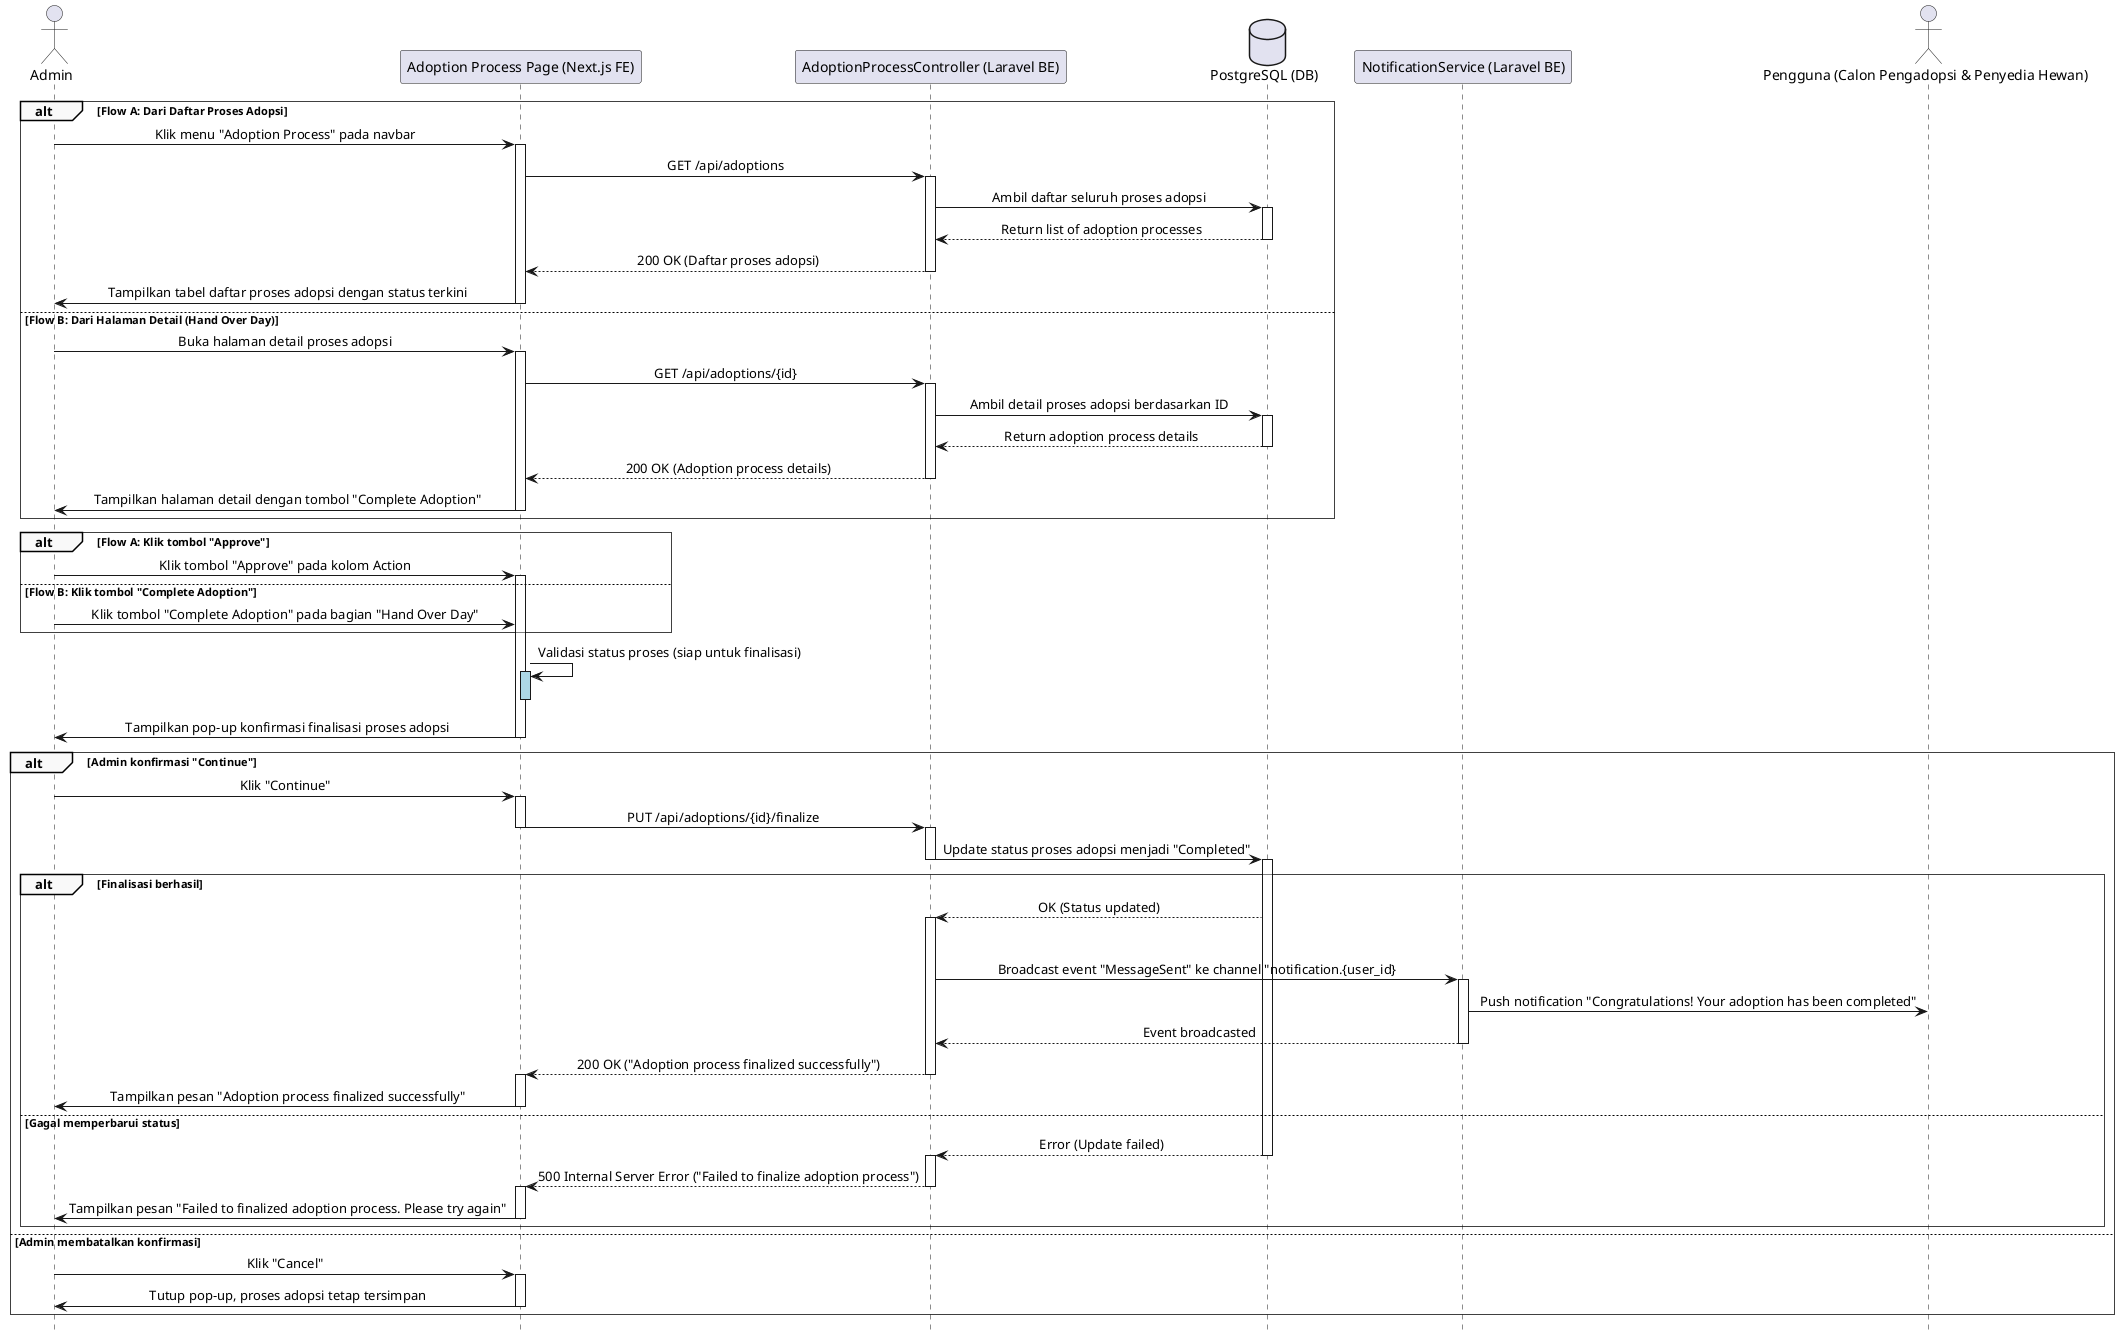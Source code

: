 @startuml
' === Styling ===
skinparam sequence {
    LifelineFooterStrategy none
    MessageAlign center
    ArrowThickness 1
    ParticipantPadding 20
    GroupBorderThickness 0.5
    GroupBackgroundColor #F9F9F9
}
hide footbox

' === Participants ===
actor Admin
participant "Adoption Process Page (Next.js FE)" as FE
participant "AdoptionProcessController (Laravel BE)" as BE
database "PostgreSQL (DB)" as DB
participant "NotificationService (Laravel BE)" as NS
actor "Pengguna (Calon Pengadopsi & Penyedia Hewan)" as FE_Adopter

' === Akses Data Proses Adopsi ===
    alt Flow A: Dari Daftar Proses Adopsi
        Admin -> FE: Klik menu "Adoption Process" pada navbar
        activate FE
        FE -> BE: GET /api/adoptions
        activate BE
        BE -> DB: Ambil daftar seluruh proses adopsi
        activate DB
        DB --> BE: Return list of adoption processes
        deactivate DB
        BE --> FE: 200 OK (Daftar proses adopsi)
        deactivate BE
        FE -> Admin: Tampilkan tabel daftar proses adopsi dengan status terkini
        deactivate FE

    else Flow B: Dari Halaman Detail (Hand Over Day)
        Admin -> FE: Buka halaman detail proses adopsi
        activate FE
        FE -> BE: GET /api/adoptions/{id}
        activate BE
        BE -> DB: Ambil detail proses adopsi berdasarkan ID
        activate DB
        DB --> BE: Return adoption process details
        deactivate DB
        BE --> FE: 200 OK (Adoption process details)
        deactivate BE
        FE -> Admin: Tampilkan halaman detail dengan tombol "Complete Adoption"
        deactivate FE
    end

' === Proses Finalisasi (Sama untuk Flow A & B) ===
    alt Flow A: Klik tombol "Approve"
        Admin -> FE: Klik tombol "Approve" pada kolom Action
        activate FE
    else Flow B: Klik tombol "Complete Adoption"
        Admin -> FE: Klik tombol "Complete Adoption" pada bagian "Hand Over Day"
    end

    activate FE

    ' === Validasi di frontend ===
    FE -> FE: Validasi status proses (siap untuk finalisasi)
    activate FE #LightBlue
    deactivate FE #LightBlue

    FE -> Admin: Tampilkan pop-up konfirmasi finalisasi proses adopsi
    deactivate FE

    alt Admin konfirmasi "Continue"
        Admin -> FE: Klik "Continue"
        activate FE
        FE -> BE: PUT /api/adoptions/{id}/finalize
        deactivate FE
        activate BE
        BE -> DB: Update status proses adopsi menjadi "Completed"
        deactivate BE
        activate DB

        alt Finalisasi berhasil
            DB --> BE: OK (Status updated)
            activate BE

            deactivate FE

            ' === Kirim notifikasi ke pihak terkait ===
            BE -> NS: Broadcast event "MessageSent" ke channel "notification.{user_id}
            activate NS
            NS -> FE_Adopter: Push notification "Congratulations! Your adoption has been completed"
            NS --> BE: Event broadcasted
            deactivate NS
            BE --> FE: 200 OK ("Adoption process finalized successfully")
            deactivate BE
            activate FE
            FE -> Admin: Tampilkan pesan "Adoption process finalized successfully"
            deactivate FE
        else Gagal memperbarui status
            DB --> BE: Error (Update failed)
            deactivate DB
            activate BE
            BE --> FE: 500 Internal Server Error ("Failed to finalize adoption process")
            deactivate BE
            activate FE
            FE -> Admin: Tampilkan pesan "Failed to finalized adoption process. Please try again"
            deactivate FE
        end

    else Admin membatalkan konfirmasi
        Admin -> FE: Klik "Cancel"
        activate FE
        FE -> Admin: Tutup pop-up, proses adopsi tetap tersimpan
        deactivate FE
    end

@enduml